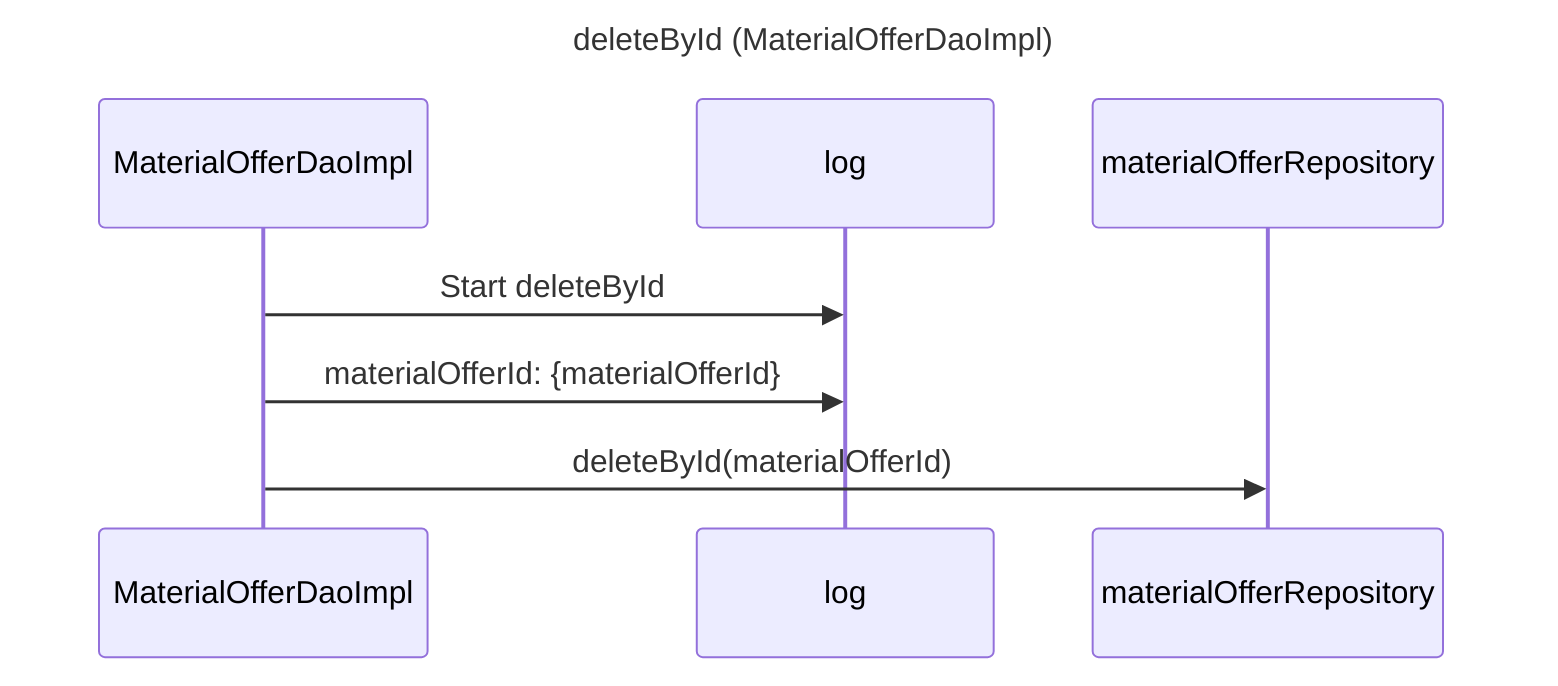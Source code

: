 ---
title: deleteById (MaterialOfferDaoImpl)
---

sequenceDiagram
    participant MaterialOfferDaoImpl
    participant log
    participant materialOfferRepository
    
    MaterialOfferDaoImpl->>log: Start deleteById
    MaterialOfferDaoImpl->>log: materialOfferId: {materialOfferId}
    MaterialOfferDaoImpl->>materialOfferRepository: deleteById(materialOfferId)